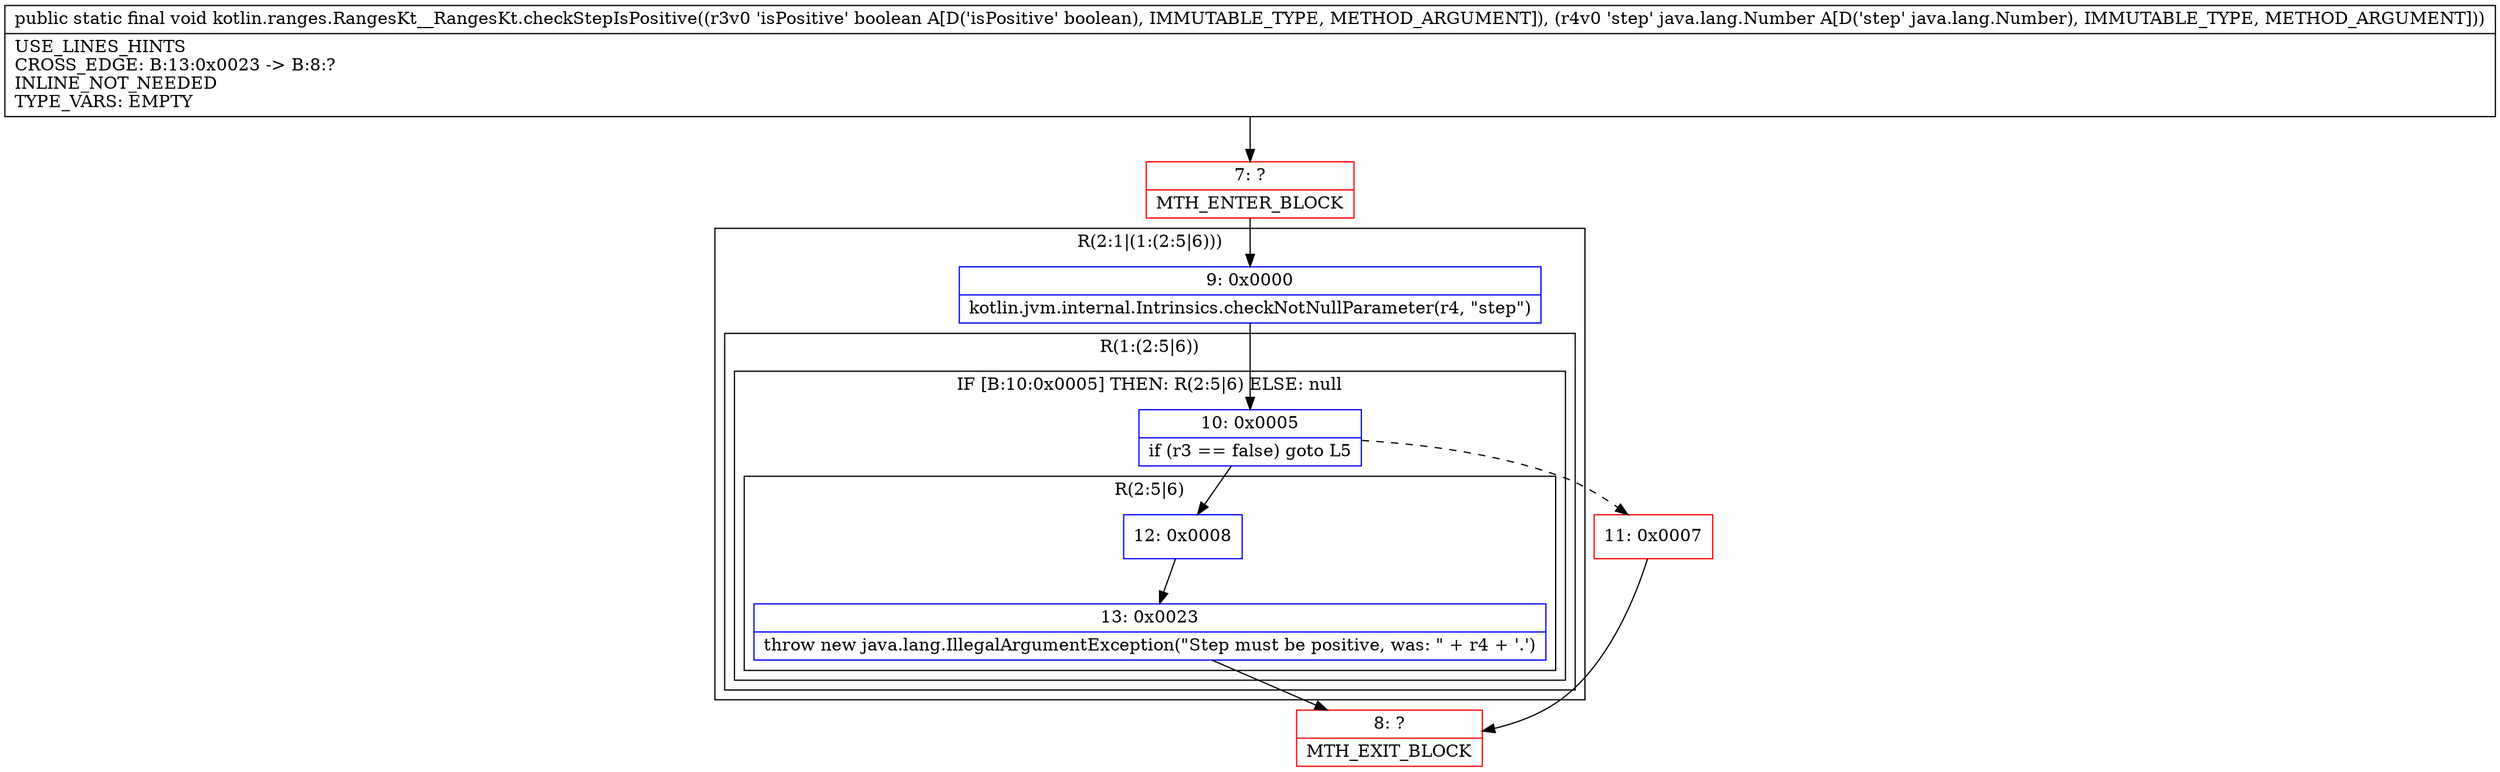 digraph "CFG forkotlin.ranges.RangesKt__RangesKt.checkStepIsPositive(ZLjava\/lang\/Number;)V" {
subgraph cluster_Region_2066712502 {
label = "R(2:1|(1:(2:5|6)))";
node [shape=record,color=blue];
Node_9 [shape=record,label="{9\:\ 0x0000|kotlin.jvm.internal.Intrinsics.checkNotNullParameter(r4, \"step\")\l}"];
subgraph cluster_Region_20368845 {
label = "R(1:(2:5|6))";
node [shape=record,color=blue];
subgraph cluster_IfRegion_1286662629 {
label = "IF [B:10:0x0005] THEN: R(2:5|6) ELSE: null";
node [shape=record,color=blue];
Node_10 [shape=record,label="{10\:\ 0x0005|if (r3 == false) goto L5\l}"];
subgraph cluster_Region_590001612 {
label = "R(2:5|6)";
node [shape=record,color=blue];
Node_12 [shape=record,label="{12\:\ 0x0008}"];
Node_13 [shape=record,label="{13\:\ 0x0023|throw new java.lang.IllegalArgumentException(\"Step must be positive, was: \" + r4 + '.')\l}"];
}
}
}
}
Node_7 [shape=record,color=red,label="{7\:\ ?|MTH_ENTER_BLOCK\l}"];
Node_11 [shape=record,color=red,label="{11\:\ 0x0007}"];
Node_8 [shape=record,color=red,label="{8\:\ ?|MTH_EXIT_BLOCK\l}"];
MethodNode[shape=record,label="{public static final void kotlin.ranges.RangesKt__RangesKt.checkStepIsPositive((r3v0 'isPositive' boolean A[D('isPositive' boolean), IMMUTABLE_TYPE, METHOD_ARGUMENT]), (r4v0 'step' java.lang.Number A[D('step' java.lang.Number), IMMUTABLE_TYPE, METHOD_ARGUMENT]))  | USE_LINES_HINTS\lCROSS_EDGE: B:13:0x0023 \-\> B:8:?\lINLINE_NOT_NEEDED\lTYPE_VARS: EMPTY\l}"];
MethodNode -> Node_7;Node_9 -> Node_10;
Node_10 -> Node_11[style=dashed];
Node_10 -> Node_12;
Node_12 -> Node_13;
Node_13 -> Node_8;
Node_7 -> Node_9;
Node_11 -> Node_8;
}

